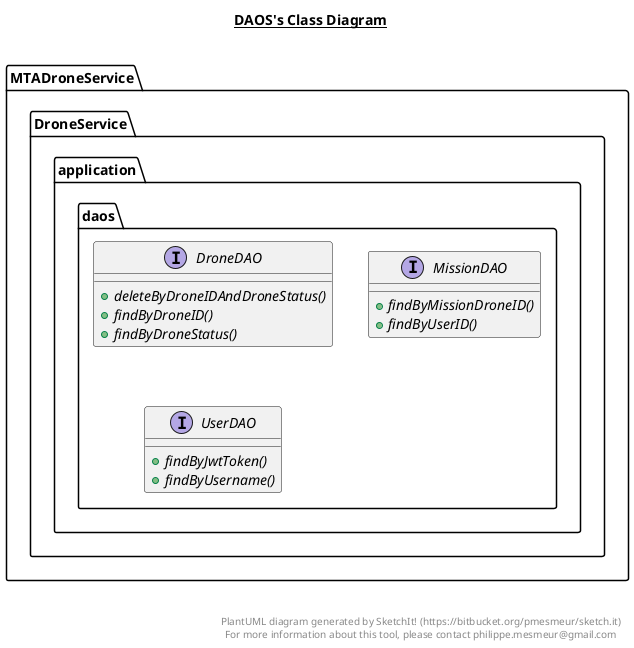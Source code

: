 @startuml

title __DAOS's Class Diagram__\n

  namespace MTADroneService.DroneService.application {
    namespace daos {
      interface MTADroneService.DroneService.application.daos.DroneDAO {
          {abstract} + deleteByDroneIDAndDroneStatus()
          {abstract} + findByDroneID()
          {abstract} + findByDroneStatus()
      }
    }
  }
  

  namespace MTADroneService.DroneService.application {
    namespace daos {
      interface MTADroneService.DroneService.application.daos.MissionDAO {
          {abstract} + findByMissionDroneID()
          {abstract} + findByUserID()
      }
    }
  }
  

  namespace MTADroneService.DroneService.application {
    namespace daos {
      interface MTADroneService.DroneService.application.daos.UserDAO {
          {abstract} + findByJwtToken()
          {abstract} + findByUsername()
      }
    }
  }
  



right footer


PlantUML diagram generated by SketchIt! (https://bitbucket.org/pmesmeur/sketch.it)
For more information about this tool, please contact philippe.mesmeur@gmail.com
endfooter

@enduml

